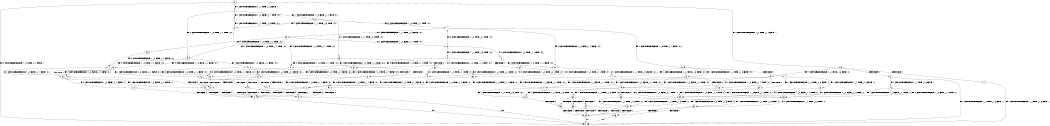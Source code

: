 digraph BCG {
size = "7, 10.5";
center = TRUE;
node [shape = circle];
0 [peripheries = 2];
0 -> 1 [label = "EX !0 !ATOMIC_EXCH_BRANCH (1, +0, TRUE, +1, 1, FALSE) !::"];
0 -> 2 [label = "EX !1 !ATOMIC_EXCH_BRANCH (1, +1, TRUE, +1, 3, FALSE) !::"];
0 -> 3 [label = "EX !0 !ATOMIC_EXCH_BRANCH (1, +0, TRUE, +1, 1, FALSE) !::"];
2 -> 4 [label = "EX !1 !ATOMIC_EXCH_BRANCH (1, +0, FALSE, +1, 1, TRUE) !:0:1:"];
2 -> 5 [label = "EX !0 !ATOMIC_EXCH_BRANCH (1, +0, TRUE, +1, 1, TRUE) !:0:1:"];
2 -> 6 [label = "EX !1 !ATOMIC_EXCH_BRANCH (1, +0, FALSE, +1, 1, TRUE) !:0:1:"];
3 -> 7 [label = "TERMINATE !0"];
3 -> 8 [label = "TERMINATE !0"];
3 -> 9 [label = "EX !1 !ATOMIC_EXCH_BRANCH (1, +1, TRUE, +1, 3, FALSE) !:0:"];
4 -> 10 [label = "EX !1 !ATOMIC_EXCH_BRANCH (1, +1, TRUE, +1, 3, TRUE) !:0:1:"];
5 -> 11 [label = "EX !0 !ATOMIC_EXCH_BRANCH (1, +0, TRUE, +1, 1, FALSE) !:0:1:"];
5 -> 12 [label = "EX !1 !ATOMIC_EXCH_BRANCH (1, +0, FALSE, +1, 1, FALSE) !:0:1:"];
5 -> 13 [label = "EX !0 !ATOMIC_EXCH_BRANCH (1, +0, TRUE, +1, 1, FALSE) !:0:1:"];
6 -> 10 [label = "EX !1 !ATOMIC_EXCH_BRANCH (1, +1, TRUE, +1, 3, TRUE) !:0:1:"];
6 -> 14 [label = "EX !0 !ATOMIC_EXCH_BRANCH (1, +0, TRUE, +1, 1, TRUE) !:0:1:"];
6 -> 15 [label = "EX !1 !ATOMIC_EXCH_BRANCH (1, +1, TRUE, +1, 3, TRUE) !:0:1:"];
7 -> 1 [label = "EX !1 !ATOMIC_EXCH_BRANCH (1, +1, TRUE, +1, 3, FALSE) !::"];
8 -> 1 [label = "EX !1 !ATOMIC_EXCH_BRANCH (1, +1, TRUE, +1, 3, FALSE) !::"];
8 -> 16 [label = "EX !1 !ATOMIC_EXCH_BRANCH (1, +1, TRUE, +1, 3, FALSE) !::"];
9 -> 17 [label = "EX !1 !ATOMIC_EXCH_BRANCH (1, +0, FALSE, +1, 1, TRUE) !:0:1:"];
9 -> 18 [label = "TERMINATE !0"];
9 -> 19 [label = "EX !1 !ATOMIC_EXCH_BRANCH (1, +0, FALSE, +1, 1, TRUE) !:0:1:"];
10 -> 20 [label = "EX !0 !ATOMIC_EXCH_BRANCH (1, +0, TRUE, +1, 1, TRUE) !:0:1:"];
11 -> 21 [label = "EX !1 !ATOMIC_EXCH_BRANCH (1, +0, FALSE, +1, 1, FALSE) !:0:1:"];
12 -> 22 [label = "EX !0 !ATOMIC_EXCH_BRANCH (1, +0, TRUE, +1, 1, FALSE) !:0:1:"];
12 -> 23 [label = "TERMINATE !1"];
12 -> 24 [label = "EX !0 !ATOMIC_EXCH_BRANCH (1, +0, TRUE, +1, 1, FALSE) !:0:1:"];
13 -> 21 [label = "EX !1 !ATOMIC_EXCH_BRANCH (1, +0, FALSE, +1, 1, FALSE) !:0:1:"];
13 -> 25 [label = "TERMINATE !0"];
13 -> 26 [label = "EX !1 !ATOMIC_EXCH_BRANCH (1, +0, FALSE, +1, 1, FALSE) !:0:1:"];
14 -> 27 [label = "EX !0 !ATOMIC_EXCH_BRANCH (1, +0, TRUE, +1, 1, FALSE) !:0:1:"];
14 -> 28 [label = "EX !1 !ATOMIC_EXCH_BRANCH (1, +1, TRUE, +1, 3, FALSE) !:0:1:"];
14 -> 29 [label = "EX !0 !ATOMIC_EXCH_BRANCH (1, +0, TRUE, +1, 1, FALSE) !:0:1:"];
15 -> 20 [label = "EX !0 !ATOMIC_EXCH_BRANCH (1, +0, TRUE, +1, 1, TRUE) !:0:1:"];
15 -> 30 [label = "TERMINATE !1"];
15 -> 31 [label = "EX !0 !ATOMIC_EXCH_BRANCH (1, +0, TRUE, +1, 1, TRUE) !:0:1:"];
16 -> 32 [label = "EX !1 !ATOMIC_EXCH_BRANCH (1, +0, FALSE, +1, 1, TRUE) !:1:"];
16 -> 33 [label = "EX !1 !ATOMIC_EXCH_BRANCH (1, +0, FALSE, +1, 1, TRUE) !:1:"];
17 -> 34 [label = "EX !1 !ATOMIC_EXCH_BRANCH (1, +1, TRUE, +1, 3, TRUE) !:0:1:"];
18 -> 32 [label = "EX !1 !ATOMIC_EXCH_BRANCH (1, +0, FALSE, +1, 1, TRUE) !:1:"];
18 -> 33 [label = "EX !1 !ATOMIC_EXCH_BRANCH (1, +0, FALSE, +1, 1, TRUE) !:1:"];
19 -> 34 [label = "EX !1 !ATOMIC_EXCH_BRANCH (1, +1, TRUE, +1, 3, TRUE) !:0:1:"];
19 -> 35 [label = "TERMINATE !0"];
19 -> 36 [label = "EX !1 !ATOMIC_EXCH_BRANCH (1, +1, TRUE, +1, 3, TRUE) !:0:1:"];
20 -> 22 [label = "EX !0 !ATOMIC_EXCH_BRANCH (1, +0, TRUE, +1, 1, FALSE) !:0:1:"];
21 -> 37 [label = "TERMINATE !0"];
22 -> 37 [label = "TERMINATE !0"];
23 -> 38 [label = "EX !0 !ATOMIC_EXCH_BRANCH (1, +0, TRUE, +1, 1, FALSE) !:0:"];
23 -> 39 [label = "EX !0 !ATOMIC_EXCH_BRANCH (1, +0, TRUE, +1, 1, FALSE) !:0:"];
24 -> 37 [label = "TERMINATE !0"];
24 -> 40 [label = "TERMINATE !1"];
24 -> 41 [label = "TERMINATE !0"];
25 -> 42 [label = "EX !1 !ATOMIC_EXCH_BRANCH (1, +0, FALSE, +1, 1, FALSE) !:1:"];
25 -> 43 [label = "EX !1 !ATOMIC_EXCH_BRANCH (1, +0, FALSE, +1, 1, FALSE) !:1:"];
26 -> 37 [label = "TERMINATE !0"];
26 -> 40 [label = "TERMINATE !1"];
26 -> 41 [label = "TERMINATE !0"];
27 -> 44 [label = "EX !1 !ATOMIC_EXCH_BRANCH (1, +1, TRUE, +1, 3, FALSE) !:0:1:"];
28 -> 45 [label = "EX !0 !ATOMIC_EXCH_BRANCH (1, +0, TRUE, +1, 1, TRUE) !:0:1:"];
28 -> 46 [label = "EX !1 !ATOMIC_EXCH_BRANCH (1, +0, FALSE, +1, 1, TRUE) !:0:1:"];
28 -> 5 [label = "EX !0 !ATOMIC_EXCH_BRANCH (1, +0, TRUE, +1, 1, TRUE) !:0:1:"];
29 -> 44 [label = "EX !1 !ATOMIC_EXCH_BRANCH (1, +1, TRUE, +1, 3, FALSE) !:0:1:"];
29 -> 47 [label = "TERMINATE !0"];
29 -> 48 [label = "EX !1 !ATOMIC_EXCH_BRANCH (1, +1, TRUE, +1, 3, FALSE) !:0:1:"];
30 -> 49 [label = "EX !0 !ATOMIC_EXCH_BRANCH (1, +0, TRUE, +1, 1, TRUE) !:0:"];
30 -> 50 [label = "EX !0 !ATOMIC_EXCH_BRANCH (1, +0, TRUE, +1, 1, TRUE) !:0:"];
31 -> 22 [label = "EX !0 !ATOMIC_EXCH_BRANCH (1, +0, TRUE, +1, 1, FALSE) !:0:1:"];
31 -> 23 [label = "TERMINATE !1"];
31 -> 24 [label = "EX !0 !ATOMIC_EXCH_BRANCH (1, +0, TRUE, +1, 1, FALSE) !:0:1:"];
32 -> 51 [label = "EX !1 !ATOMIC_EXCH_BRANCH (1, +1, TRUE, +1, 3, TRUE) !:1:"];
33 -> 51 [label = "EX !1 !ATOMIC_EXCH_BRANCH (1, +1, TRUE, +1, 3, TRUE) !:1:"];
33 -> 52 [label = "EX !1 !ATOMIC_EXCH_BRANCH (1, +1, TRUE, +1, 3, TRUE) !:1:"];
34 -> 53 [label = "TERMINATE !0"];
35 -> 51 [label = "EX !1 !ATOMIC_EXCH_BRANCH (1, +1, TRUE, +1, 3, TRUE) !:1:"];
35 -> 52 [label = "EX !1 !ATOMIC_EXCH_BRANCH (1, +1, TRUE, +1, 3, TRUE) !:1:"];
36 -> 53 [label = "TERMINATE !0"];
36 -> 54 [label = "TERMINATE !1"];
36 -> 55 [label = "TERMINATE !0"];
37 -> 56 [label = "TERMINATE !1"];
38 -> 56 [label = "TERMINATE !0"];
39 -> 56 [label = "TERMINATE !0"];
39 -> 57 [label = "TERMINATE !0"];
40 -> 56 [label = "TERMINATE !0"];
40 -> 57 [label = "TERMINATE !0"];
41 -> 56 [label = "TERMINATE !1"];
41 -> 57 [label = "TERMINATE !1"];
42 -> 56 [label = "TERMINATE !1"];
43 -> 56 [label = "TERMINATE !1"];
43 -> 57 [label = "TERMINATE !1"];
44 -> 17 [label = "EX !1 !ATOMIC_EXCH_BRANCH (1, +0, FALSE, +1, 1, TRUE) !:0:1:"];
45 -> 11 [label = "EX !0 !ATOMIC_EXCH_BRANCH (1, +0, TRUE, +1, 1, FALSE) !:0:1:"];
46 -> 58 [label = "EX !0 !ATOMIC_EXCH_BRANCH (1, +0, TRUE, +1, 1, TRUE) !:0:1:"];
46 -> 59 [label = "EX !1 !ATOMIC_EXCH_BRANCH (1, +1, TRUE, +1, 3, TRUE) !:0:1:"];
46 -> 14 [label = "EX !0 !ATOMIC_EXCH_BRANCH (1, +0, TRUE, +1, 1, TRUE) !:0:1:"];
47 -> 60 [label = "EX !1 !ATOMIC_EXCH_BRANCH (1, +1, TRUE, +1, 3, FALSE) !:1:"];
47 -> 61 [label = "EX !1 !ATOMIC_EXCH_BRANCH (1, +1, TRUE, +1, 3, FALSE) !:1:"];
48 -> 17 [label = "EX !1 !ATOMIC_EXCH_BRANCH (1, +0, FALSE, +1, 1, TRUE) !:0:1:"];
48 -> 18 [label = "TERMINATE !0"];
48 -> 19 [label = "EX !1 !ATOMIC_EXCH_BRANCH (1, +0, FALSE, +1, 1, TRUE) !:0:1:"];
49 -> 38 [label = "EX !0 !ATOMIC_EXCH_BRANCH (1, +0, TRUE, +1, 1, FALSE) !:0:"];
50 -> 38 [label = "EX !0 !ATOMIC_EXCH_BRANCH (1, +0, TRUE, +1, 1, FALSE) !:0:"];
50 -> 39 [label = "EX !0 !ATOMIC_EXCH_BRANCH (1, +0, TRUE, +1, 1, FALSE) !:0:"];
51 -> 62 [label = "TERMINATE !1"];
52 -> 62 [label = "TERMINATE !1"];
52 -> 63 [label = "TERMINATE !1"];
53 -> 62 [label = "TERMINATE !1"];
54 -> 62 [label = "TERMINATE !0"];
54 -> 63 [label = "TERMINATE !0"];
55 -> 62 [label = "TERMINATE !1"];
55 -> 63 [label = "TERMINATE !1"];
56 -> 1 [label = "exit"];
57 -> 1 [label = "exit"];
58 -> 27 [label = "EX !0 !ATOMIC_EXCH_BRANCH (1, +0, TRUE, +1, 1, FALSE) !:0:1:"];
59 -> 20 [label = "EX !0 !ATOMIC_EXCH_BRANCH (1, +0, TRUE, +1, 1, TRUE) !:0:1:"];
59 -> 64 [label = "TERMINATE !1"];
59 -> 31 [label = "EX !0 !ATOMIC_EXCH_BRANCH (1, +0, TRUE, +1, 1, TRUE) !:0:1:"];
60 -> 32 [label = "EX !1 !ATOMIC_EXCH_BRANCH (1, +0, FALSE, +1, 1, TRUE) !:1:"];
61 -> 32 [label = "EX !1 !ATOMIC_EXCH_BRANCH (1, +0, FALSE, +1, 1, TRUE) !:1:"];
61 -> 33 [label = "EX !1 !ATOMIC_EXCH_BRANCH (1, +0, FALSE, +1, 1, TRUE) !:1:"];
62 -> 1 [label = "exit"];
63 -> 1 [label = "exit"];
64 -> 49 [label = "EX !0 !ATOMIC_EXCH_BRANCH (1, +0, TRUE, +1, 1, TRUE) !:0:"];
64 -> 50 [label = "EX !0 !ATOMIC_EXCH_BRANCH (1, +0, TRUE, +1, 1, TRUE) !:0:"];
}
